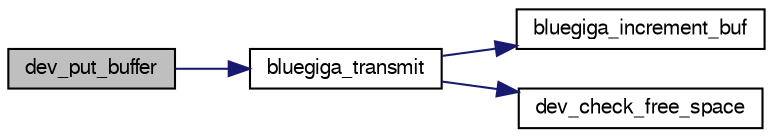digraph "dev_put_buffer"
{
  edge [fontname="FreeSans",fontsize="10",labelfontname="FreeSans",labelfontsize="10"];
  node [fontname="FreeSans",fontsize="10",shape=record];
  rankdir="LR";
  Node1 [label="dev_put_buffer",height=0.2,width=0.4,color="black", fillcolor="grey75", style="filled", fontcolor="black"];
  Node1 -> Node2 [color="midnightblue",fontsize="10",style="solid",fontname="FreeSans"];
  Node2 [label="bluegiga_transmit",height=0.2,width=0.4,color="black", fillcolor="white", style="filled",URL="$bluegiga_8c.html#abe358f767725314dab7b28a59e51989c"];
  Node2 -> Node3 [color="midnightblue",fontsize="10",style="solid",fontname="FreeSans"];
  Node3 [label="bluegiga_increment_buf",height=0.2,width=0.4,color="black", fillcolor="white", style="filled",URL="$bluegiga_8c.html#ad59d5db2be5ea429bc32bddfab4f39f3"];
  Node2 -> Node4 [color="midnightblue",fontsize="10",style="solid",fontname="FreeSans"];
  Node4 [label="dev_check_free_space",height=0.2,width=0.4,color="black", fillcolor="white", style="filled",URL="$bluegiga_8c.html#a6b1814c6ad9bd32562deee5d34cc055c"];
}
